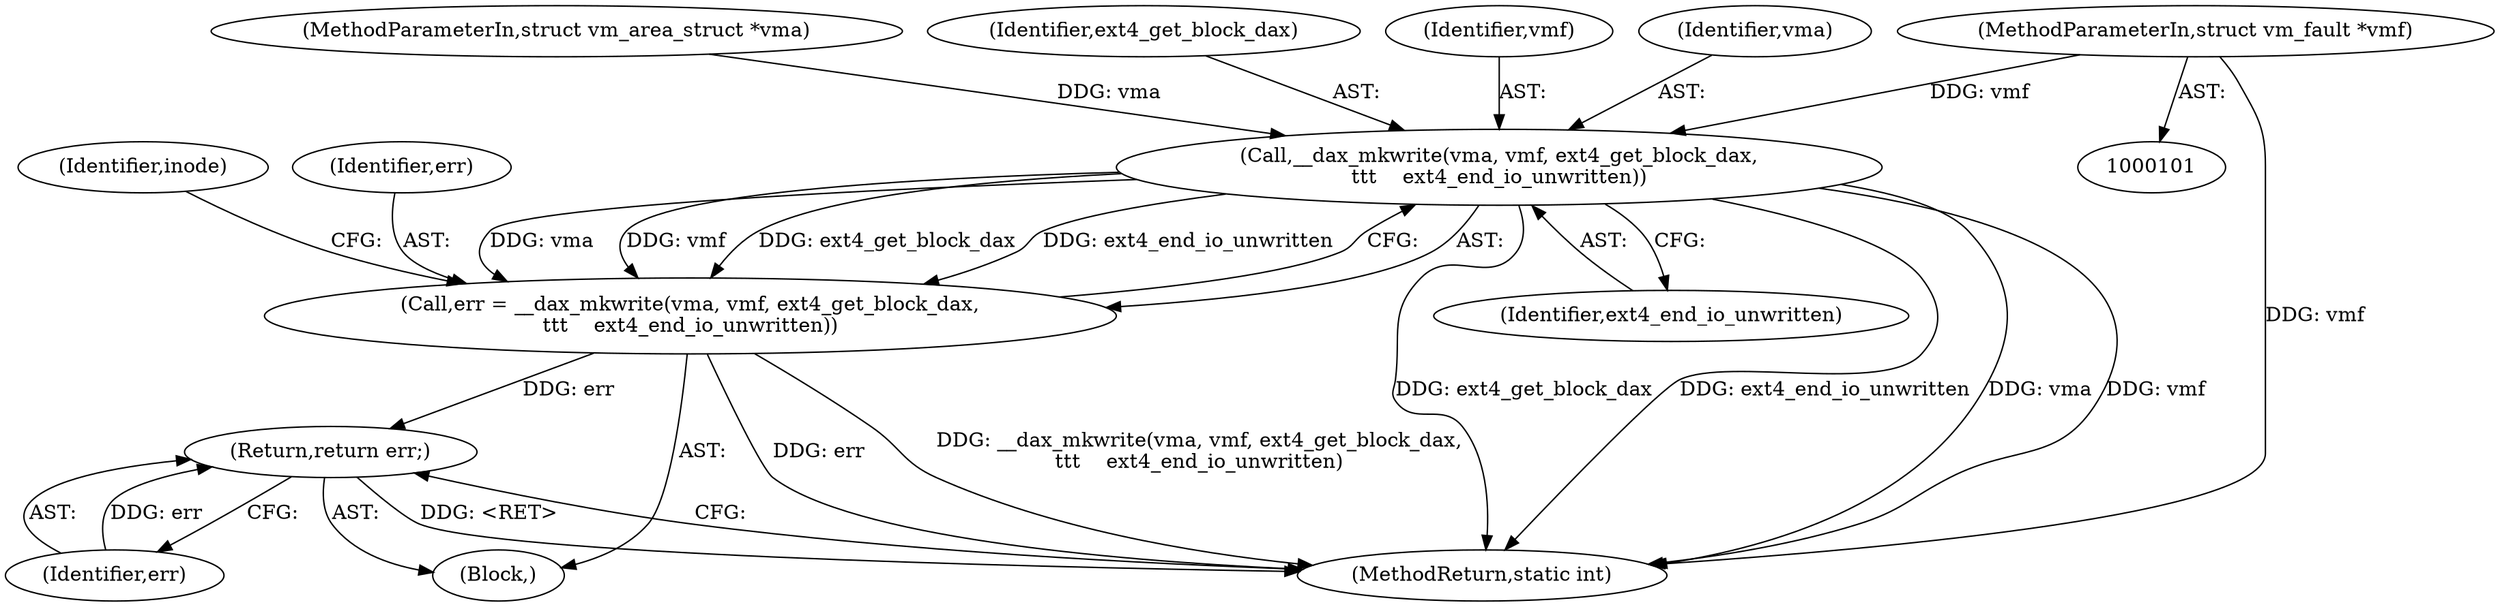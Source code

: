 digraph "0_linux_ea3d7209ca01da209cda6f0dea8be9cc4b7a933b_3@pointer" {
"1000103" [label="(MethodParameterIn,struct vm_fault *vmf)"];
"1000129" [label="(Call,__dax_mkwrite(vma, vmf, ext4_get_block_dax,\n\t\t\t    ext4_end_io_unwritten))"];
"1000127" [label="(Call,err = __dax_mkwrite(vma, vmf, ext4_get_block_dax,\n\t\t\t    ext4_end_io_unwritten))"];
"1000144" [label="(Return,return err;)"];
"1000131" [label="(Identifier,vmf)"];
"1000130" [label="(Identifier,vma)"];
"1000144" [label="(Return,return err;)"];
"1000127" [label="(Call,err = __dax_mkwrite(vma, vmf, ext4_get_block_dax,\n\t\t\t    ext4_end_io_unwritten))"];
"1000128" [label="(Identifier,err)"];
"1000103" [label="(MethodParameterIn,struct vm_fault *vmf)"];
"1000133" [label="(Identifier,ext4_end_io_unwritten)"];
"1000102" [label="(MethodParameterIn,struct vm_area_struct *vma)"];
"1000146" [label="(MethodReturn,static int)"];
"1000104" [label="(Block,)"];
"1000132" [label="(Identifier,ext4_get_block_dax)"];
"1000138" [label="(Identifier,inode)"];
"1000145" [label="(Identifier,err)"];
"1000129" [label="(Call,__dax_mkwrite(vma, vmf, ext4_get_block_dax,\n\t\t\t    ext4_end_io_unwritten))"];
"1000103" -> "1000101"  [label="AST: "];
"1000103" -> "1000146"  [label="DDG: vmf"];
"1000103" -> "1000129"  [label="DDG: vmf"];
"1000129" -> "1000127"  [label="AST: "];
"1000129" -> "1000133"  [label="CFG: "];
"1000130" -> "1000129"  [label="AST: "];
"1000131" -> "1000129"  [label="AST: "];
"1000132" -> "1000129"  [label="AST: "];
"1000133" -> "1000129"  [label="AST: "];
"1000127" -> "1000129"  [label="CFG: "];
"1000129" -> "1000146"  [label="DDG: vma"];
"1000129" -> "1000146"  [label="DDG: vmf"];
"1000129" -> "1000146"  [label="DDG: ext4_get_block_dax"];
"1000129" -> "1000146"  [label="DDG: ext4_end_io_unwritten"];
"1000129" -> "1000127"  [label="DDG: vma"];
"1000129" -> "1000127"  [label="DDG: vmf"];
"1000129" -> "1000127"  [label="DDG: ext4_get_block_dax"];
"1000129" -> "1000127"  [label="DDG: ext4_end_io_unwritten"];
"1000102" -> "1000129"  [label="DDG: vma"];
"1000127" -> "1000104"  [label="AST: "];
"1000128" -> "1000127"  [label="AST: "];
"1000138" -> "1000127"  [label="CFG: "];
"1000127" -> "1000146"  [label="DDG: __dax_mkwrite(vma, vmf, ext4_get_block_dax,\n\t\t\t    ext4_end_io_unwritten)"];
"1000127" -> "1000146"  [label="DDG: err"];
"1000127" -> "1000144"  [label="DDG: err"];
"1000144" -> "1000104"  [label="AST: "];
"1000144" -> "1000145"  [label="CFG: "];
"1000145" -> "1000144"  [label="AST: "];
"1000146" -> "1000144"  [label="CFG: "];
"1000144" -> "1000146"  [label="DDG: <RET>"];
"1000145" -> "1000144"  [label="DDG: err"];
}
